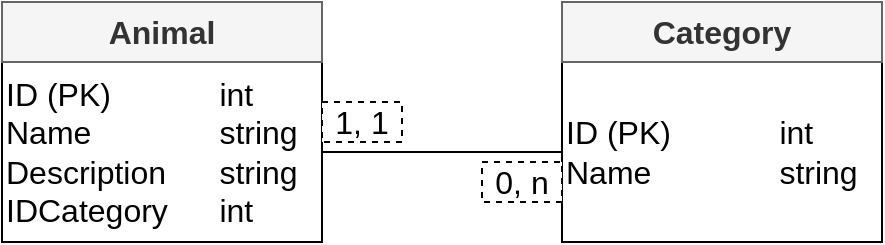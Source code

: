 <mxfile version="20.3.0" type="device" pages="3"><diagram id="2EthexDtR_GJhrTPfh2C" name="V1"><mxGraphModel dx="1038" dy="649" grid="1" gridSize="10" guides="1" tooltips="1" connect="1" arrows="1" fold="1" page="1" pageScale="1" pageWidth="827" pageHeight="1169" math="0" shadow="0"><root><mxCell id="0"/><mxCell id="1" parent="0"/><mxCell id="a5trxAucagGET6QVQyxn-5" style="edgeStyle=orthogonalEdgeStyle;rounded=0;orthogonalLoop=1;jettySize=auto;html=1;exitX=1;exitY=0.5;exitDx=0;exitDy=0;entryX=0;entryY=0.5;entryDx=0;entryDy=0;fontSize=16;endArrow=none;endFill=0;" parent="1" source="a5trxAucagGET6QVQyxn-1" target="a5trxAucagGET6QVQyxn-3" edge="1"><mxGeometry relative="1" as="geometry"/></mxCell><mxCell id="a5trxAucagGET6QVQyxn-1" value="ID (PK)&lt;span style=&quot;white-space: pre;&quot;&gt;&#9;&lt;/span&gt;&lt;span style=&quot;white-space: pre;&quot;&gt;&#9;&lt;/span&gt;int&lt;br&gt;Name&lt;span style=&quot;white-space: pre;&quot;&gt;&#9;&lt;/span&gt;&lt;span style=&quot;white-space: pre;&quot;&gt;&#9;&lt;/span&gt;string&lt;br&gt;Description&lt;span style=&quot;white-space: pre;&quot;&gt;&#9;&lt;/span&gt;string&lt;br&gt;IDCategory&lt;span style=&quot;white-space: pre;&quot;&gt;&#9;&lt;/span&gt;int" style="rounded=0;whiteSpace=wrap;html=1;fontSize=16;align=left;" parent="1" vertex="1"><mxGeometry x="80" y="110" width="160" height="90" as="geometry"/></mxCell><mxCell id="a5trxAucagGET6QVQyxn-2" value="Animal" style="rounded=0;whiteSpace=wrap;html=1;fontSize=16;fillColor=#f5f5f5;fontColor=#333333;strokeColor=#666666;fontStyle=1" parent="1" vertex="1"><mxGeometry x="80" y="80" width="160" height="30" as="geometry"/></mxCell><mxCell id="a5trxAucagGET6QVQyxn-3" value="ID (PK)&lt;span style=&quot;white-space: pre;&quot;&gt;&#9;&lt;/span&gt;&lt;span style=&quot;white-space: pre;&quot;&gt;&#9;&lt;/span&gt;int&lt;br&gt;Name&lt;span style=&quot;white-space: pre;&quot;&gt;&#9;&lt;/span&gt;&lt;span style=&quot;white-space: pre;&quot;&gt;&#9;&lt;/span&gt;string" style="rounded=0;whiteSpace=wrap;html=1;fontSize=16;align=left;" parent="1" vertex="1"><mxGeometry x="360" y="110" width="160" height="90" as="geometry"/></mxCell><mxCell id="a5trxAucagGET6QVQyxn-4" value="Category" style="rounded=0;whiteSpace=wrap;html=1;fontSize=16;fillColor=#f5f5f5;fontColor=#333333;strokeColor=#666666;fontStyle=1" parent="1" vertex="1"><mxGeometry x="360" y="80" width="160" height="30" as="geometry"/></mxCell><mxCell id="a5trxAucagGET6QVQyxn-6" value="1, 1" style="rounded=0;whiteSpace=wrap;html=1;fontSize=16;dashed=1;" parent="1" vertex="1"><mxGeometry x="240" y="130" width="40" height="20" as="geometry"/></mxCell><mxCell id="a5trxAucagGET6QVQyxn-7" value="0, n" style="rounded=0;whiteSpace=wrap;html=1;fontSize=16;dashed=1;" parent="1" vertex="1"><mxGeometry x="320" y="160" width="40" height="20" as="geometry"/></mxCell></root></mxGraphModel></diagram><diagram name="V2" id="cupBZDjzfmx6bKWtSPf6"><mxGraphModel dx="1038" dy="649" grid="1" gridSize="10" guides="1" tooltips="1" connect="1" arrows="1" fold="1" page="1" pageScale="1" pageWidth="827" pageHeight="1169" math="0" shadow="0"><root><mxCell id="kFNuUED09bxlGxVLi2Cv-0"/><mxCell id="kFNuUED09bxlGxVLi2Cv-1" parent="kFNuUED09bxlGxVLi2Cv-0"/><mxCell id="kFNuUED09bxlGxVLi2Cv-2" style="edgeStyle=orthogonalEdgeStyle;rounded=0;orthogonalLoop=1;jettySize=auto;html=1;exitX=1;exitY=0.5;exitDx=0;exitDy=0;entryX=0;entryY=0.5;entryDx=0;entryDy=0;fontSize=16;endArrow=none;endFill=0;" edge="1" parent="kFNuUED09bxlGxVLi2Cv-1" source="kFNuUED09bxlGxVLi2Cv-3" target="kFNuUED09bxlGxVLi2Cv-5"><mxGeometry relative="1" as="geometry"/></mxCell><mxCell id="rUkdL8hVS6HWi1RnDlHK-8" style="edgeStyle=orthogonalEdgeStyle;rounded=0;orthogonalLoop=1;jettySize=auto;html=1;exitX=0.5;exitY=1;exitDx=0;exitDy=0;entryX=0.5;entryY=0;entryDx=0;entryDy=0;endArrow=none;endFill=0;" edge="1" parent="kFNuUED09bxlGxVLi2Cv-1" source="kFNuUED09bxlGxVLi2Cv-3" target="rUkdL8hVS6HWi1RnDlHK-7"><mxGeometry relative="1" as="geometry"/></mxCell><mxCell id="kFNuUED09bxlGxVLi2Cv-3" value="ID (PK)&lt;span style=&quot;white-space: pre;&quot;&gt;&#9;&lt;/span&gt;&lt;span style=&quot;white-space: pre;&quot;&gt;&#9;&lt;/span&gt;int&lt;br&gt;Name&lt;span style=&quot;white-space: pre;&quot;&gt;&#9;&lt;/span&gt;&lt;span style=&quot;white-space: pre;&quot;&gt;&#9;&lt;/span&gt;string&lt;br&gt;Description&lt;span style=&quot;white-space: pre;&quot;&gt;&#9;&lt;/span&gt;string&lt;br&gt;IDCategory&lt;span style=&quot;white-space: pre;&quot;&gt;&#9;&lt;/span&gt;int" style="rounded=0;whiteSpace=wrap;html=1;fontSize=16;align=left;" vertex="1" parent="kFNuUED09bxlGxVLi2Cv-1"><mxGeometry x="280" y="110" width="200" height="90" as="geometry"/></mxCell><mxCell id="kFNuUED09bxlGxVLi2Cv-4" value="Animal" style="rounded=0;whiteSpace=wrap;html=1;fontSize=16;fillColor=#f5f5f5;fontColor=#333333;strokeColor=#666666;fontStyle=1" vertex="1" parent="kFNuUED09bxlGxVLi2Cv-1"><mxGeometry x="280" y="80" width="200" height="30" as="geometry"/></mxCell><mxCell id="kFNuUED09bxlGxVLi2Cv-5" value="ID (PK)&lt;span style=&quot;white-space: pre;&quot;&gt;&#9;&lt;/span&gt;&lt;span style=&quot;white-space: pre;&quot;&gt;&#9;&lt;span style=&quot;white-space: pre;&quot;&gt;&#9;&lt;/span&gt;&lt;/span&gt;int&lt;br&gt;Name&lt;span style=&quot;white-space: pre;&quot;&gt;&#9;&lt;/span&gt;&lt;span style=&quot;white-space: pre;&quot;&gt;&#9;&lt;span style=&quot;white-space: pre;&quot;&gt;&#9;&lt;/span&gt;&lt;/span&gt;string" style="rounded=0;whiteSpace=wrap;html=1;fontSize=16;align=left;" vertex="1" parent="kFNuUED09bxlGxVLi2Cv-1"><mxGeometry x="560" y="110" width="200" height="90" as="geometry"/></mxCell><mxCell id="kFNuUED09bxlGxVLi2Cv-6" value="Category" style="rounded=0;whiteSpace=wrap;html=1;fontSize=16;fillColor=#f5f5f5;fontColor=#333333;strokeColor=#666666;fontStyle=1" vertex="1" parent="kFNuUED09bxlGxVLi2Cv-1"><mxGeometry x="560" y="80" width="200" height="30" as="geometry"/></mxCell><mxCell id="kFNuUED09bxlGxVLi2Cv-7" value="1, 1" style="rounded=0;whiteSpace=wrap;html=1;fontSize=16;dashed=1;" vertex="1" parent="kFNuUED09bxlGxVLi2Cv-1"><mxGeometry x="480" y="130" width="40" height="20" as="geometry"/></mxCell><mxCell id="kFNuUED09bxlGxVLi2Cv-8" value="0, n" style="rounded=0;whiteSpace=wrap;html=1;fontSize=16;dashed=1;" vertex="1" parent="kFNuUED09bxlGxVLi2Cv-1"><mxGeometry x="520" y="160" width="40" height="20" as="geometry"/></mxCell><mxCell id="rUkdL8hVS6HWi1RnDlHK-0" value="ID (PK)&lt;span style=&quot;white-space: pre;&quot;&gt;&#9;&lt;/span&gt;&lt;span style=&quot;white-space: pre;&quot;&gt;&#9;&lt;span style=&quot;white-space: pre;&quot;&gt;&#9;&lt;/span&gt;&lt;/span&gt;int&lt;br&gt;LastName&lt;span style=&quot;white-space: pre;&quot;&gt;&#9;&lt;/span&gt;&lt;span style=&quot;white-space: pre;&quot;&gt;&#9;&lt;/span&gt;string&lt;br&gt;FirstName&lt;span style=&quot;white-space: pre;&quot;&gt;&#9;&lt;/span&gt;&lt;span style=&quot;white-space: pre;&quot;&gt;&#9;&lt;/span&gt;string&lt;br&gt;Sex&lt;span style=&quot;white-space: pre;&quot;&gt;&#9;&lt;/span&gt;&lt;span style=&quot;white-space: pre;&quot;&gt;&#9;&lt;/span&gt;&lt;span style=&quot;white-space: pre;&quot;&gt;&#9;&lt;/span&gt;&lt;span style=&quot;white-space: pre;&quot;&gt;&#9;&lt;/span&gt;int" style="rounded=0;whiteSpace=wrap;html=1;fontSize=16;align=left;" vertex="1" parent="kFNuUED09bxlGxVLi2Cv-1"><mxGeometry x="280" y="550" width="200" height="90" as="geometry"/></mxCell><mxCell id="rUkdL8hVS6HWi1RnDlHK-1" value="Person" style="rounded=0;whiteSpace=wrap;html=1;fontSize=16;fillColor=#f5f5f5;fontColor=#333333;strokeColor=#666666;fontStyle=1" vertex="1" parent="kFNuUED09bxlGxVLi2Cv-1"><mxGeometry x="280" y="520" width="200" height="30" as="geometry"/></mxCell><mxCell id="rUkdL8hVS6HWi1RnDlHK-11" style="edgeStyle=orthogonalEdgeStyle;rounded=0;orthogonalLoop=1;jettySize=auto;html=1;exitX=1;exitY=0.5;exitDx=0;exitDy=0;entryX=0;entryY=0.5;entryDx=0;entryDy=0;endArrow=none;endFill=0;" edge="1" parent="kFNuUED09bxlGxVLi2Cv-1" source="rUkdL8hVS6HWi1RnDlHK-2" target="rUkdL8hVS6HWi1RnDlHK-6"><mxGeometry relative="1" as="geometry"/></mxCell><mxCell id="rUkdL8hVS6HWi1RnDlHK-2" value="ID (PK)&lt;span style=&quot;white-space: pre;&quot;&gt;&#9;&lt;/span&gt;&lt;span style=&quot;white-space: pre;&quot;&gt;&#9;&lt;/span&gt;int&lt;br&gt;Name&lt;span style=&quot;white-space: pre;&quot;&gt;&#9;&lt;/span&gt;&lt;span style=&quot;white-space: pre;&quot;&gt;&#9;&lt;/span&gt;string&lt;br&gt;FlagLink&lt;span style=&quot;white-space: pre;&quot;&gt;&#9;&lt;/span&gt;&lt;span style=&quot;white-space: pre;&quot;&gt;&#9;&lt;/span&gt;string" style="rounded=0;whiteSpace=wrap;html=1;fontSize=16;align=left;" vertex="1" parent="kFNuUED09bxlGxVLi2Cv-1"><mxGeometry x="40" y="330" width="160" height="90" as="geometry"/></mxCell><mxCell id="rUkdL8hVS6HWi1RnDlHK-3" value="Country" style="rounded=0;whiteSpace=wrap;html=1;fontSize=16;fillColor=#f5f5f5;fontColor=#333333;strokeColor=#666666;fontStyle=1" vertex="1" parent="kFNuUED09bxlGxVLi2Cv-1"><mxGeometry x="40" y="300" width="160" height="30" as="geometry"/></mxCell><mxCell id="rUkdL8hVS6HWi1RnDlHK-9" style="edgeStyle=orthogonalEdgeStyle;rounded=0;orthogonalLoop=1;jettySize=auto;html=1;exitX=1;exitY=0.5;exitDx=0;exitDy=0;entryX=0;entryY=0.5;entryDx=0;entryDy=0;endArrow=none;endFill=0;" edge="1" parent="kFNuUED09bxlGxVLi2Cv-1" source="rUkdL8hVS6HWi1RnDlHK-4" target="kFNuUED09bxlGxVLi2Cv-3"><mxGeometry relative="1" as="geometry"/></mxCell><mxCell id="rUkdL8hVS6HWi1RnDlHK-10" style="edgeStyle=orthogonalEdgeStyle;rounded=0;orthogonalLoop=1;jettySize=auto;html=1;exitX=0.5;exitY=1;exitDx=0;exitDy=0;entryX=0.5;entryY=0;entryDx=0;entryDy=0;endArrow=none;endFill=0;" edge="1" parent="kFNuUED09bxlGxVLi2Cv-1" source="rUkdL8hVS6HWi1RnDlHK-4" target="rUkdL8hVS6HWi1RnDlHK-3"><mxGeometry relative="1" as="geometry"/></mxCell><mxCell id="rUkdL8hVS6HWi1RnDlHK-4" value="ID (PK)&lt;span style=&quot;white-space: pre;&quot;&gt;&#9;&lt;/span&gt;&lt;span style=&quot;white-space: pre;&quot;&gt;&#9;&lt;/span&gt;int&lt;br&gt;IDAnimal&lt;span style=&quot;white-space: pre;&quot;&gt;&#9;&lt;/span&gt;&lt;span style=&quot;white-space: pre;&quot;&gt;&#9;&lt;/span&gt;int&lt;br&gt;IDCountry&lt;span style=&quot;white-space: pre;&quot;&gt;&#9;&lt;/span&gt;int" style="rounded=0;whiteSpace=wrap;html=1;fontSize=16;align=left;" vertex="1" parent="kFNuUED09bxlGxVLi2Cv-1"><mxGeometry x="40" y="110" width="160" height="90" as="geometry"/></mxCell><mxCell id="rUkdL8hVS6HWi1RnDlHK-5" value="AnimalCountry" style="rounded=0;whiteSpace=wrap;html=1;fontSize=16;fillColor=#f5f5f5;fontColor=#333333;strokeColor=#666666;fontStyle=1" vertex="1" parent="kFNuUED09bxlGxVLi2Cv-1"><mxGeometry x="40" y="80" width="160" height="30" as="geometry"/></mxCell><mxCell id="rUkdL8hVS6HWi1RnDlHK-12" style="edgeStyle=orthogonalEdgeStyle;rounded=0;orthogonalLoop=1;jettySize=auto;html=1;entryX=0.5;entryY=0;entryDx=0;entryDy=0;endArrow=none;endFill=0;" edge="1" parent="kFNuUED09bxlGxVLi2Cv-1" source="rUkdL8hVS6HWi1RnDlHK-6" target="rUkdL8hVS6HWi1RnDlHK-1"><mxGeometry relative="1" as="geometry"/></mxCell><mxCell id="rUkdL8hVS6HWi1RnDlHK-6" value="ID (PK)&lt;span style=&quot;white-space: pre;&quot;&gt;&#9;&lt;/span&gt;&lt;span style=&quot;white-space: pre;&quot;&gt;&#9;&lt;span style=&quot;white-space: pre;&quot;&gt;&#9;&lt;/span&gt;&lt;/span&gt;int&lt;br&gt;Description&lt;span style=&quot;white-space: pre;&quot;&gt;&#9;&lt;/span&gt;&lt;span style=&quot;white-space: pre;&quot;&gt;&#9;&lt;/span&gt;string&lt;br&gt;ObsDate&lt;span style=&quot;white-space: pre;&quot;&gt;&#9;&lt;/span&gt;&lt;span style=&quot;white-space: pre;&quot;&gt;&#9;&lt;/span&gt;&lt;span style=&quot;white-space: pre;&quot;&gt;&#9;&lt;/span&gt;date&lt;br&gt;IDAnimal&lt;span style=&quot;white-space: pre;&quot;&gt;&#9;&lt;/span&gt;&lt;span style=&quot;white-space: pre;&quot;&gt;&#9;&lt;/span&gt;&lt;span style=&quot;white-space: pre;&quot;&gt;&#9;&lt;/span&gt;int&lt;br&gt;IDPerson&lt;span style=&quot;white-space: pre;&quot;&gt;&#9;&lt;/span&gt;&lt;span style=&quot;white-space: pre;&quot;&gt;&#9;&lt;/span&gt;&lt;span style=&quot;white-space: pre;&quot;&gt;&#9;&lt;/span&gt;int&lt;br&gt;IDCountry&lt;span style=&quot;white-space: pre;&quot;&gt;&#9;&lt;/span&gt;&lt;span style=&quot;white-space: pre;&quot;&gt;&#9;&lt;/span&gt;int" style="rounded=0;whiteSpace=wrap;html=1;fontSize=16;align=left;" vertex="1" parent="kFNuUED09bxlGxVLi2Cv-1"><mxGeometry x="280" y="310" width="200" height="130" as="geometry"/></mxCell><mxCell id="rUkdL8hVS6HWi1RnDlHK-7" value="Observation" style="rounded=0;whiteSpace=wrap;html=1;fontSize=16;fillColor=#f5f5f5;fontColor=#333333;strokeColor=#666666;fontStyle=1" vertex="1" parent="kFNuUED09bxlGxVLi2Cv-1"><mxGeometry x="280" y="280" width="200" height="30" as="geometry"/></mxCell><mxCell id="rUkdL8hVS6HWi1RnDlHK-13" value="1, 1" style="rounded=0;whiteSpace=wrap;html=1;fontSize=16;dashed=1;" vertex="1" parent="kFNuUED09bxlGxVLi2Cv-1"><mxGeometry x="380" y="260" width="40" height="20" as="geometry"/></mxCell><mxCell id="rUkdL8hVS6HWi1RnDlHK-14" value="1, 1" style="rounded=0;whiteSpace=wrap;html=1;fontSize=16;dashed=1;" vertex="1" parent="kFNuUED09bxlGxVLi2Cv-1"><mxGeometry x="340" y="440" width="40" height="20" as="geometry"/></mxCell><mxCell id="rUkdL8hVS6HWi1RnDlHK-15" value="1, 1" style="rounded=0;whiteSpace=wrap;html=1;fontSize=16;dashed=1;" vertex="1" parent="kFNuUED09bxlGxVLi2Cv-1"><mxGeometry x="80" y="200" width="40" height="20" as="geometry"/></mxCell><mxCell id="rUkdL8hVS6HWi1RnDlHK-16" value="1, 1" style="rounded=0;whiteSpace=wrap;html=1;fontSize=16;dashed=1;" vertex="1" parent="kFNuUED09bxlGxVLi2Cv-1"><mxGeometry x="240" y="380" width="40" height="20" as="geometry"/></mxCell><mxCell id="rUkdL8hVS6HWi1RnDlHK-17" value="1, 1" style="rounded=0;whiteSpace=wrap;html=1;fontSize=16;dashed=1;" vertex="1" parent="kFNuUED09bxlGxVLi2Cv-1"><mxGeometry x="200" y="130" width="40" height="20" as="geometry"/></mxCell><mxCell id="rUkdL8hVS6HWi1RnDlHK-19" value="0, n" style="rounded=0;whiteSpace=wrap;html=1;fontSize=16;dashed=1;" vertex="1" parent="kFNuUED09bxlGxVLi2Cv-1"><mxGeometry x="120" y="280" width="40" height="20" as="geometry"/></mxCell><mxCell id="rUkdL8hVS6HWi1RnDlHK-20" value="0, n" style="rounded=0;whiteSpace=wrap;html=1;fontSize=16;dashed=1;" vertex="1" parent="kFNuUED09bxlGxVLi2Cv-1"><mxGeometry x="200" y="350" width="40" height="20" as="geometry"/></mxCell><mxCell id="rUkdL8hVS6HWi1RnDlHK-21" value="0, n" style="rounded=0;whiteSpace=wrap;html=1;fontSize=16;dashed=1;" vertex="1" parent="kFNuUED09bxlGxVLi2Cv-1"><mxGeometry x="380" y="500" width="40" height="20" as="geometry"/></mxCell><mxCell id="rUkdL8hVS6HWi1RnDlHK-22" value="0, n" style="rounded=0;whiteSpace=wrap;html=1;fontSize=16;dashed=1;" vertex="1" parent="kFNuUED09bxlGxVLi2Cv-1"><mxGeometry x="340" y="200" width="40" height="20" as="geometry"/></mxCell><mxCell id="rUkdL8hVS6HWi1RnDlHK-23" value="0, n" style="rounded=0;whiteSpace=wrap;html=1;fontSize=16;dashed=1;" vertex="1" parent="kFNuUED09bxlGxVLi2Cv-1"><mxGeometry x="240" y="160" width="40" height="20" as="geometry"/></mxCell></root></mxGraphModel></diagram><diagram name="V3" id="GImrz79lNje-lhbCZLsE"><mxGraphModel dx="1038" dy="649" grid="1" gridSize="10" guides="1" tooltips="1" connect="1" arrows="1" fold="1" page="1" pageScale="1" pageWidth="827" pageHeight="1169" math="0" shadow="0"><root><mxCell id="9f3LkEAbHP37BgobImrW-0"/><mxCell id="9f3LkEAbHP37BgobImrW-1" parent="9f3LkEAbHP37BgobImrW-0"/><mxCell id="9f3LkEAbHP37BgobImrW-2" style="edgeStyle=orthogonalEdgeStyle;rounded=0;orthogonalLoop=1;jettySize=auto;html=1;exitX=1;exitY=0.5;exitDx=0;exitDy=0;entryX=0;entryY=0.5;entryDx=0;entryDy=0;fontSize=16;endArrow=none;endFill=0;" edge="1" parent="9f3LkEAbHP37BgobImrW-1" source="9f3LkEAbHP37BgobImrW-4" target="9f3LkEAbHP37BgobImrW-6"><mxGeometry relative="1" as="geometry"/></mxCell><mxCell id="9f3LkEAbHP37BgobImrW-3" style="edgeStyle=orthogonalEdgeStyle;rounded=0;orthogonalLoop=1;jettySize=auto;html=1;exitX=0.5;exitY=1;exitDx=0;exitDy=0;entryX=0.5;entryY=0;entryDx=0;entryDy=0;endArrow=none;endFill=0;" edge="1" parent="9f3LkEAbHP37BgobImrW-1" source="9f3LkEAbHP37BgobImrW-4" target="9f3LkEAbHP37BgobImrW-21"><mxGeometry relative="1" as="geometry"/></mxCell><mxCell id="9f3LkEAbHP37BgobImrW-4" value="ID (PK)&lt;span style=&quot;white-space: pre;&quot;&gt;&#9;&lt;/span&gt;&lt;span style=&quot;white-space: pre;&quot;&gt;&#9;&lt;/span&gt;int&lt;br&gt;Name&lt;span style=&quot;white-space: pre;&quot;&gt;&#9;&lt;/span&gt;&lt;span style=&quot;white-space: pre;&quot;&gt;&#9;&lt;/span&gt;string&lt;br&gt;Description&lt;span style=&quot;white-space: pre;&quot;&gt;&#9;&lt;/span&gt;string&lt;br&gt;IDCategory&lt;span style=&quot;white-space: pre;&quot;&gt;&#9;&lt;/span&gt;int" style="rounded=0;whiteSpace=wrap;html=1;fontSize=16;align=left;" vertex="1" parent="9f3LkEAbHP37BgobImrW-1"><mxGeometry x="280" y="110" width="200" height="90" as="geometry"/></mxCell><mxCell id="9f3LkEAbHP37BgobImrW-5" value="Animal" style="rounded=0;whiteSpace=wrap;html=1;fontSize=16;fillColor=#f5f5f5;fontColor=#333333;strokeColor=#666666;fontStyle=1" vertex="1" parent="9f3LkEAbHP37BgobImrW-1"><mxGeometry x="280" y="80" width="200" height="30" as="geometry"/></mxCell><mxCell id="9f3LkEAbHP37BgobImrW-6" value="ID (PK)&lt;span style=&quot;white-space: pre;&quot;&gt;&#9;&lt;/span&gt;&lt;span style=&quot;white-space: pre;&quot;&gt;&#9;&lt;span style=&quot;white-space: pre;&quot;&gt;&#9;&lt;/span&gt;&lt;/span&gt;int&lt;br&gt;Name&lt;span style=&quot;white-space: pre;&quot;&gt;&#9;&lt;/span&gt;&lt;span style=&quot;white-space: pre;&quot;&gt;&#9;&lt;span style=&quot;white-space: pre;&quot;&gt;&#9;&lt;/span&gt;&lt;/span&gt;string&lt;br&gt;IDParentCategory&lt;span style=&quot;white-space: pre;&quot;&gt;&#9;&lt;/span&gt;int" style="rounded=0;whiteSpace=wrap;html=1;fontSize=16;align=left;" vertex="1" parent="9f3LkEAbHP37BgobImrW-1"><mxGeometry x="560" y="110" width="200" height="90" as="geometry"/></mxCell><mxCell id="9f3LkEAbHP37BgobImrW-7" value="Category" style="rounded=0;whiteSpace=wrap;html=1;fontSize=16;fillColor=#f5f5f5;fontColor=#333333;strokeColor=#666666;fontStyle=1" vertex="1" parent="9f3LkEAbHP37BgobImrW-1"><mxGeometry x="560" y="80" width="200" height="30" as="geometry"/></mxCell><mxCell id="9f3LkEAbHP37BgobImrW-8" value="1, 1" style="rounded=0;whiteSpace=wrap;html=1;fontSize=16;dashed=1;" vertex="1" parent="9f3LkEAbHP37BgobImrW-1"><mxGeometry x="480" y="130" width="40" height="20" as="geometry"/></mxCell><mxCell id="9f3LkEAbHP37BgobImrW-9" value="0, n" style="rounded=0;whiteSpace=wrap;html=1;fontSize=16;dashed=1;" vertex="1" parent="9f3LkEAbHP37BgobImrW-1"><mxGeometry x="520" y="160" width="40" height="20" as="geometry"/></mxCell><mxCell id="9f3LkEAbHP37BgobImrW-10" value="ID (PK)&lt;span style=&quot;white-space: pre;&quot;&gt;&#9;&lt;/span&gt;&lt;span style=&quot;white-space: pre;&quot;&gt;&#9;&lt;span style=&quot;white-space: pre;&quot;&gt;&#9;&lt;/span&gt;&lt;/span&gt;int&lt;br&gt;LastName&lt;span style=&quot;white-space: pre;&quot;&gt;&#9;&lt;/span&gt;&lt;span style=&quot;white-space: pre;&quot;&gt;&#9;&lt;/span&gt;string&lt;br&gt;FirstName&lt;span style=&quot;white-space: pre;&quot;&gt;&#9;&lt;/span&gt;&lt;span style=&quot;white-space: pre;&quot;&gt;&#9;&lt;/span&gt;string&lt;br&gt;Sex&lt;span style=&quot;white-space: pre;&quot;&gt;&#9;&lt;/span&gt;&lt;span style=&quot;white-space: pre;&quot;&gt;&#9;&lt;/span&gt;&lt;span style=&quot;white-space: pre;&quot;&gt;&#9;&lt;/span&gt;&lt;span style=&quot;white-space: pre;&quot;&gt;&#9;&lt;/span&gt;int" style="rounded=0;whiteSpace=wrap;html=1;fontSize=16;align=left;" vertex="1" parent="9f3LkEAbHP37BgobImrW-1"><mxGeometry x="280" y="550" width="200" height="90" as="geometry"/></mxCell><mxCell id="9f3LkEAbHP37BgobImrW-11" value="Person" style="rounded=0;whiteSpace=wrap;html=1;fontSize=16;fillColor=#f5f5f5;fontColor=#333333;strokeColor=#666666;fontStyle=1" vertex="1" parent="9f3LkEAbHP37BgobImrW-1"><mxGeometry x="280" y="520" width="200" height="30" as="geometry"/></mxCell><mxCell id="9f3LkEAbHP37BgobImrW-12" style="edgeStyle=orthogonalEdgeStyle;rounded=0;orthogonalLoop=1;jettySize=auto;html=1;exitX=1;exitY=0.5;exitDx=0;exitDy=0;entryX=0;entryY=0.5;entryDx=0;entryDy=0;endArrow=none;endFill=0;" edge="1" parent="9f3LkEAbHP37BgobImrW-1" source="9f3LkEAbHP37BgobImrW-13" target="9f3LkEAbHP37BgobImrW-20"><mxGeometry relative="1" as="geometry"/></mxCell><mxCell id="9f3LkEAbHP37BgobImrW-13" value="ID (PK)&lt;span style=&quot;white-space: pre;&quot;&gt;&#9;&lt;/span&gt;&lt;span style=&quot;white-space: pre;&quot;&gt;&#9;&lt;/span&gt;int&lt;br&gt;Name&lt;span style=&quot;white-space: pre;&quot;&gt;&#9;&lt;/span&gt;&lt;span style=&quot;white-space: pre;&quot;&gt;&#9;&lt;/span&gt;string&lt;br&gt;FlagLink&lt;span style=&quot;white-space: pre;&quot;&gt;&#9;&lt;/span&gt;&lt;span style=&quot;white-space: pre;&quot;&gt;&#9;&lt;/span&gt;string" style="rounded=0;whiteSpace=wrap;html=1;fontSize=16;align=left;" vertex="1" parent="9f3LkEAbHP37BgobImrW-1"><mxGeometry x="40" y="330" width="160" height="90" as="geometry"/></mxCell><mxCell id="9f3LkEAbHP37BgobImrW-14" value="Country" style="rounded=0;whiteSpace=wrap;html=1;fontSize=16;fillColor=#f5f5f5;fontColor=#333333;strokeColor=#666666;fontStyle=1" vertex="1" parent="9f3LkEAbHP37BgobImrW-1"><mxGeometry x="40" y="300" width="160" height="30" as="geometry"/></mxCell><mxCell id="9f3LkEAbHP37BgobImrW-15" style="edgeStyle=orthogonalEdgeStyle;rounded=0;orthogonalLoop=1;jettySize=auto;html=1;exitX=1;exitY=0.5;exitDx=0;exitDy=0;entryX=0;entryY=0.5;entryDx=0;entryDy=0;endArrow=none;endFill=0;" edge="1" parent="9f3LkEAbHP37BgobImrW-1" source="9f3LkEAbHP37BgobImrW-17" target="9f3LkEAbHP37BgobImrW-4"><mxGeometry relative="1" as="geometry"/></mxCell><mxCell id="9f3LkEAbHP37BgobImrW-16" style="edgeStyle=orthogonalEdgeStyle;rounded=0;orthogonalLoop=1;jettySize=auto;html=1;exitX=0.5;exitY=1;exitDx=0;exitDy=0;entryX=0.5;entryY=0;entryDx=0;entryDy=0;endArrow=none;endFill=0;" edge="1" parent="9f3LkEAbHP37BgobImrW-1" source="9f3LkEAbHP37BgobImrW-17" target="9f3LkEAbHP37BgobImrW-14"><mxGeometry relative="1" as="geometry"/></mxCell><mxCell id="9f3LkEAbHP37BgobImrW-17" value="ID (PK)&lt;span style=&quot;white-space: pre;&quot;&gt;&#9;&lt;/span&gt;&lt;span style=&quot;white-space: pre;&quot;&gt;&#9;&lt;/span&gt;int&lt;br&gt;IDAnimal&lt;span style=&quot;white-space: pre;&quot;&gt;&#9;&lt;/span&gt;&lt;span style=&quot;white-space: pre;&quot;&gt;&#9;&lt;/span&gt;int&lt;br&gt;IDCountry&lt;span style=&quot;white-space: pre;&quot;&gt;&#9;&lt;/span&gt;int" style="rounded=0;whiteSpace=wrap;html=1;fontSize=16;align=left;" vertex="1" parent="9f3LkEAbHP37BgobImrW-1"><mxGeometry x="40" y="110" width="160" height="90" as="geometry"/></mxCell><mxCell id="9f3LkEAbHP37BgobImrW-18" value="AnimalCountry" style="rounded=0;whiteSpace=wrap;html=1;fontSize=16;fillColor=#f5f5f5;fontColor=#333333;strokeColor=#666666;fontStyle=1" vertex="1" parent="9f3LkEAbHP37BgobImrW-1"><mxGeometry x="40" y="80" width="160" height="30" as="geometry"/></mxCell><mxCell id="9f3LkEAbHP37BgobImrW-19" style="edgeStyle=orthogonalEdgeStyle;rounded=0;orthogonalLoop=1;jettySize=auto;html=1;entryX=0.5;entryY=0;entryDx=0;entryDy=0;endArrow=none;endFill=0;" edge="1" parent="9f3LkEAbHP37BgobImrW-1" source="9f3LkEAbHP37BgobImrW-20" target="9f3LkEAbHP37BgobImrW-11"><mxGeometry relative="1" as="geometry"/></mxCell><mxCell id="9f3LkEAbHP37BgobImrW-20" value="ID (PK)&lt;span style=&quot;white-space: pre;&quot;&gt;&#9;&lt;/span&gt;&lt;span style=&quot;white-space: pre;&quot;&gt;&#9;&lt;span style=&quot;white-space: pre;&quot;&gt;&#9;&lt;/span&gt;&lt;/span&gt;int&lt;br&gt;Description&lt;span style=&quot;white-space: pre;&quot;&gt;&#9;&lt;/span&gt;&lt;span style=&quot;white-space: pre;&quot;&gt;&#9;&lt;/span&gt;string&lt;br&gt;ObsDate&lt;span style=&quot;white-space: pre;&quot;&gt;&#9;&lt;/span&gt;&lt;span style=&quot;white-space: pre;&quot;&gt;&#9;&lt;/span&gt;&lt;span style=&quot;white-space: pre;&quot;&gt;&#9;&lt;/span&gt;date&lt;br&gt;IDAnimal&lt;span style=&quot;white-space: pre;&quot;&gt;&#9;&lt;/span&gt;&lt;span style=&quot;white-space: pre;&quot;&gt;&#9;&lt;/span&gt;&lt;span style=&quot;white-space: pre;&quot;&gt;&#9;&lt;/span&gt;int&lt;br&gt;IDPerson&lt;span style=&quot;white-space: pre;&quot;&gt;&#9;&lt;/span&gt;&lt;span style=&quot;white-space: pre;&quot;&gt;&#9;&lt;/span&gt;&lt;span style=&quot;white-space: pre;&quot;&gt;&#9;&lt;/span&gt;int&lt;br&gt;IDCountry&lt;span style=&quot;white-space: pre;&quot;&gt;&#9;&lt;/span&gt;&lt;span style=&quot;white-space: pre;&quot;&gt;&#9;&lt;/span&gt;int" style="rounded=0;whiteSpace=wrap;html=1;fontSize=16;align=left;" vertex="1" parent="9f3LkEAbHP37BgobImrW-1"><mxGeometry x="280" y="310" width="200" height="130" as="geometry"/></mxCell><mxCell id="9f3LkEAbHP37BgobImrW-21" value="Observation" style="rounded=0;whiteSpace=wrap;html=1;fontSize=16;fillColor=#f5f5f5;fontColor=#333333;strokeColor=#666666;fontStyle=1" vertex="1" parent="9f3LkEAbHP37BgobImrW-1"><mxGeometry x="280" y="280" width="200" height="30" as="geometry"/></mxCell><mxCell id="9f3LkEAbHP37BgobImrW-22" value="1, 1" style="rounded=0;whiteSpace=wrap;html=1;fontSize=16;dashed=1;" vertex="1" parent="9f3LkEAbHP37BgobImrW-1"><mxGeometry x="380" y="260" width="40" height="20" as="geometry"/></mxCell><mxCell id="9f3LkEAbHP37BgobImrW-23" value="1, 1" style="rounded=0;whiteSpace=wrap;html=1;fontSize=16;dashed=1;" vertex="1" parent="9f3LkEAbHP37BgobImrW-1"><mxGeometry x="340" y="440" width="40" height="20" as="geometry"/></mxCell><mxCell id="9f3LkEAbHP37BgobImrW-24" value="1, 1" style="rounded=0;whiteSpace=wrap;html=1;fontSize=16;dashed=1;" vertex="1" parent="9f3LkEAbHP37BgobImrW-1"><mxGeometry x="80" y="200" width="40" height="20" as="geometry"/></mxCell><mxCell id="9f3LkEAbHP37BgobImrW-25" value="1, 1" style="rounded=0;whiteSpace=wrap;html=1;fontSize=16;dashed=1;" vertex="1" parent="9f3LkEAbHP37BgobImrW-1"><mxGeometry x="240" y="380" width="40" height="20" as="geometry"/></mxCell><mxCell id="9f3LkEAbHP37BgobImrW-26" value="1, 1" style="rounded=0;whiteSpace=wrap;html=1;fontSize=16;dashed=1;" vertex="1" parent="9f3LkEAbHP37BgobImrW-1"><mxGeometry x="200" y="130" width="40" height="20" as="geometry"/></mxCell><mxCell id="9f3LkEAbHP37BgobImrW-27" value="0, n" style="rounded=0;whiteSpace=wrap;html=1;fontSize=16;dashed=1;" vertex="1" parent="9f3LkEAbHP37BgobImrW-1"><mxGeometry x="120" y="280" width="40" height="20" as="geometry"/></mxCell><mxCell id="9f3LkEAbHP37BgobImrW-28" value="0, n" style="rounded=0;whiteSpace=wrap;html=1;fontSize=16;dashed=1;" vertex="1" parent="9f3LkEAbHP37BgobImrW-1"><mxGeometry x="200" y="350" width="40" height="20" as="geometry"/></mxCell><mxCell id="9f3LkEAbHP37BgobImrW-29" value="0, n" style="rounded=0;whiteSpace=wrap;html=1;fontSize=16;dashed=1;" vertex="1" parent="9f3LkEAbHP37BgobImrW-1"><mxGeometry x="380" y="500" width="40" height="20" as="geometry"/></mxCell><mxCell id="9f3LkEAbHP37BgobImrW-30" value="0, n" style="rounded=0;whiteSpace=wrap;html=1;fontSize=16;dashed=1;" vertex="1" parent="9f3LkEAbHP37BgobImrW-1"><mxGeometry x="340" y="200" width="40" height="20" as="geometry"/></mxCell><mxCell id="9f3LkEAbHP37BgobImrW-31" value="0, n" style="rounded=0;whiteSpace=wrap;html=1;fontSize=16;dashed=1;" vertex="1" parent="9f3LkEAbHP37BgobImrW-1"><mxGeometry x="240" y="160" width="40" height="20" as="geometry"/></mxCell><mxCell id="ItoREYqoPJnLMRrStk8Q-0" style="edgeStyle=orthogonalEdgeStyle;rounded=0;orthogonalLoop=1;jettySize=auto;html=1;exitX=0.75;exitY=1;exitDx=0;exitDy=0;entryX=1;entryY=0.25;entryDx=0;entryDy=0;endArrow=none;endFill=0;" edge="1" parent="9f3LkEAbHP37BgobImrW-1" source="9f3LkEAbHP37BgobImrW-6" target="9f3LkEAbHP37BgobImrW-6"><mxGeometry relative="1" as="geometry"><Array as="points"><mxPoint x="710" y="240"/><mxPoint x="800" y="240"/><mxPoint x="800" y="133"/></Array></mxGeometry></mxCell><mxCell id="ItoREYqoPJnLMRrStk8Q-1" value="1, 1" style="rounded=0;whiteSpace=wrap;html=1;fontSize=16;dashed=1;" vertex="1" parent="9f3LkEAbHP37BgobImrW-1"><mxGeometry x="670" y="200" width="40" height="20" as="geometry"/></mxCell><mxCell id="ItoREYqoPJnLMRrStk8Q-2" value="0, n" style="rounded=0;whiteSpace=wrap;html=1;fontSize=16;dashed=1;" vertex="1" parent="9f3LkEAbHP37BgobImrW-1"><mxGeometry x="760" y="110" width="40" height="20" as="geometry"/></mxCell></root></mxGraphModel></diagram></mxfile>